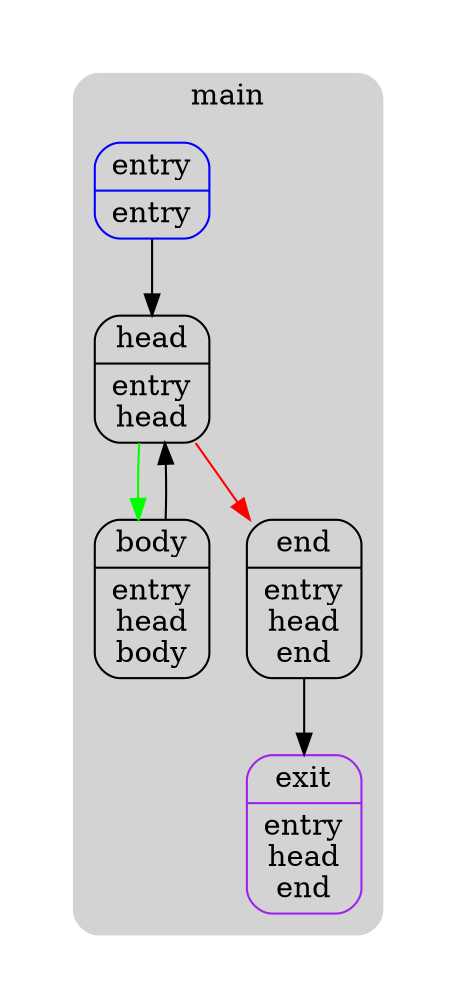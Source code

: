digraph G {
  compound=true
  subgraph cluster_ {
    peripheries=0
    subgraph cluster_0_wrapper {
      peripheries=0
      margin=15
      subgraph cluster_0 {
        label="main"
        color=darkgray
        style=rounded
        bgcolor=lightgray
        margin=10
        cluster_0_0[label="{entry|entry}",shape=Mrecord,color=blue]
        cluster_0_1[label="{head|entry\nhead}",shape=Mrecord,color=black]
        cluster_0_2[label="{body|entry\nhead\nbody}",shape=Mrecord,color=black]
        cluster_0_3[label="{end|entry\nhead\nend}",shape=Mrecord,color=black]
        cluster_0_exit[label="{exit|entry\nhead\nend}",shape=Mrecord,color=purple]
        cluster_0_0 -> cluster_0_1
        cluster_0_1 -> cluster_0_2 [color=green]
        cluster_0_1 -> cluster_0_3 [color=red]
        cluster_0_2 -> cluster_0_1
        cluster_0_3 -> cluster_0_exit [color=black]
      }
    }
  }
}
